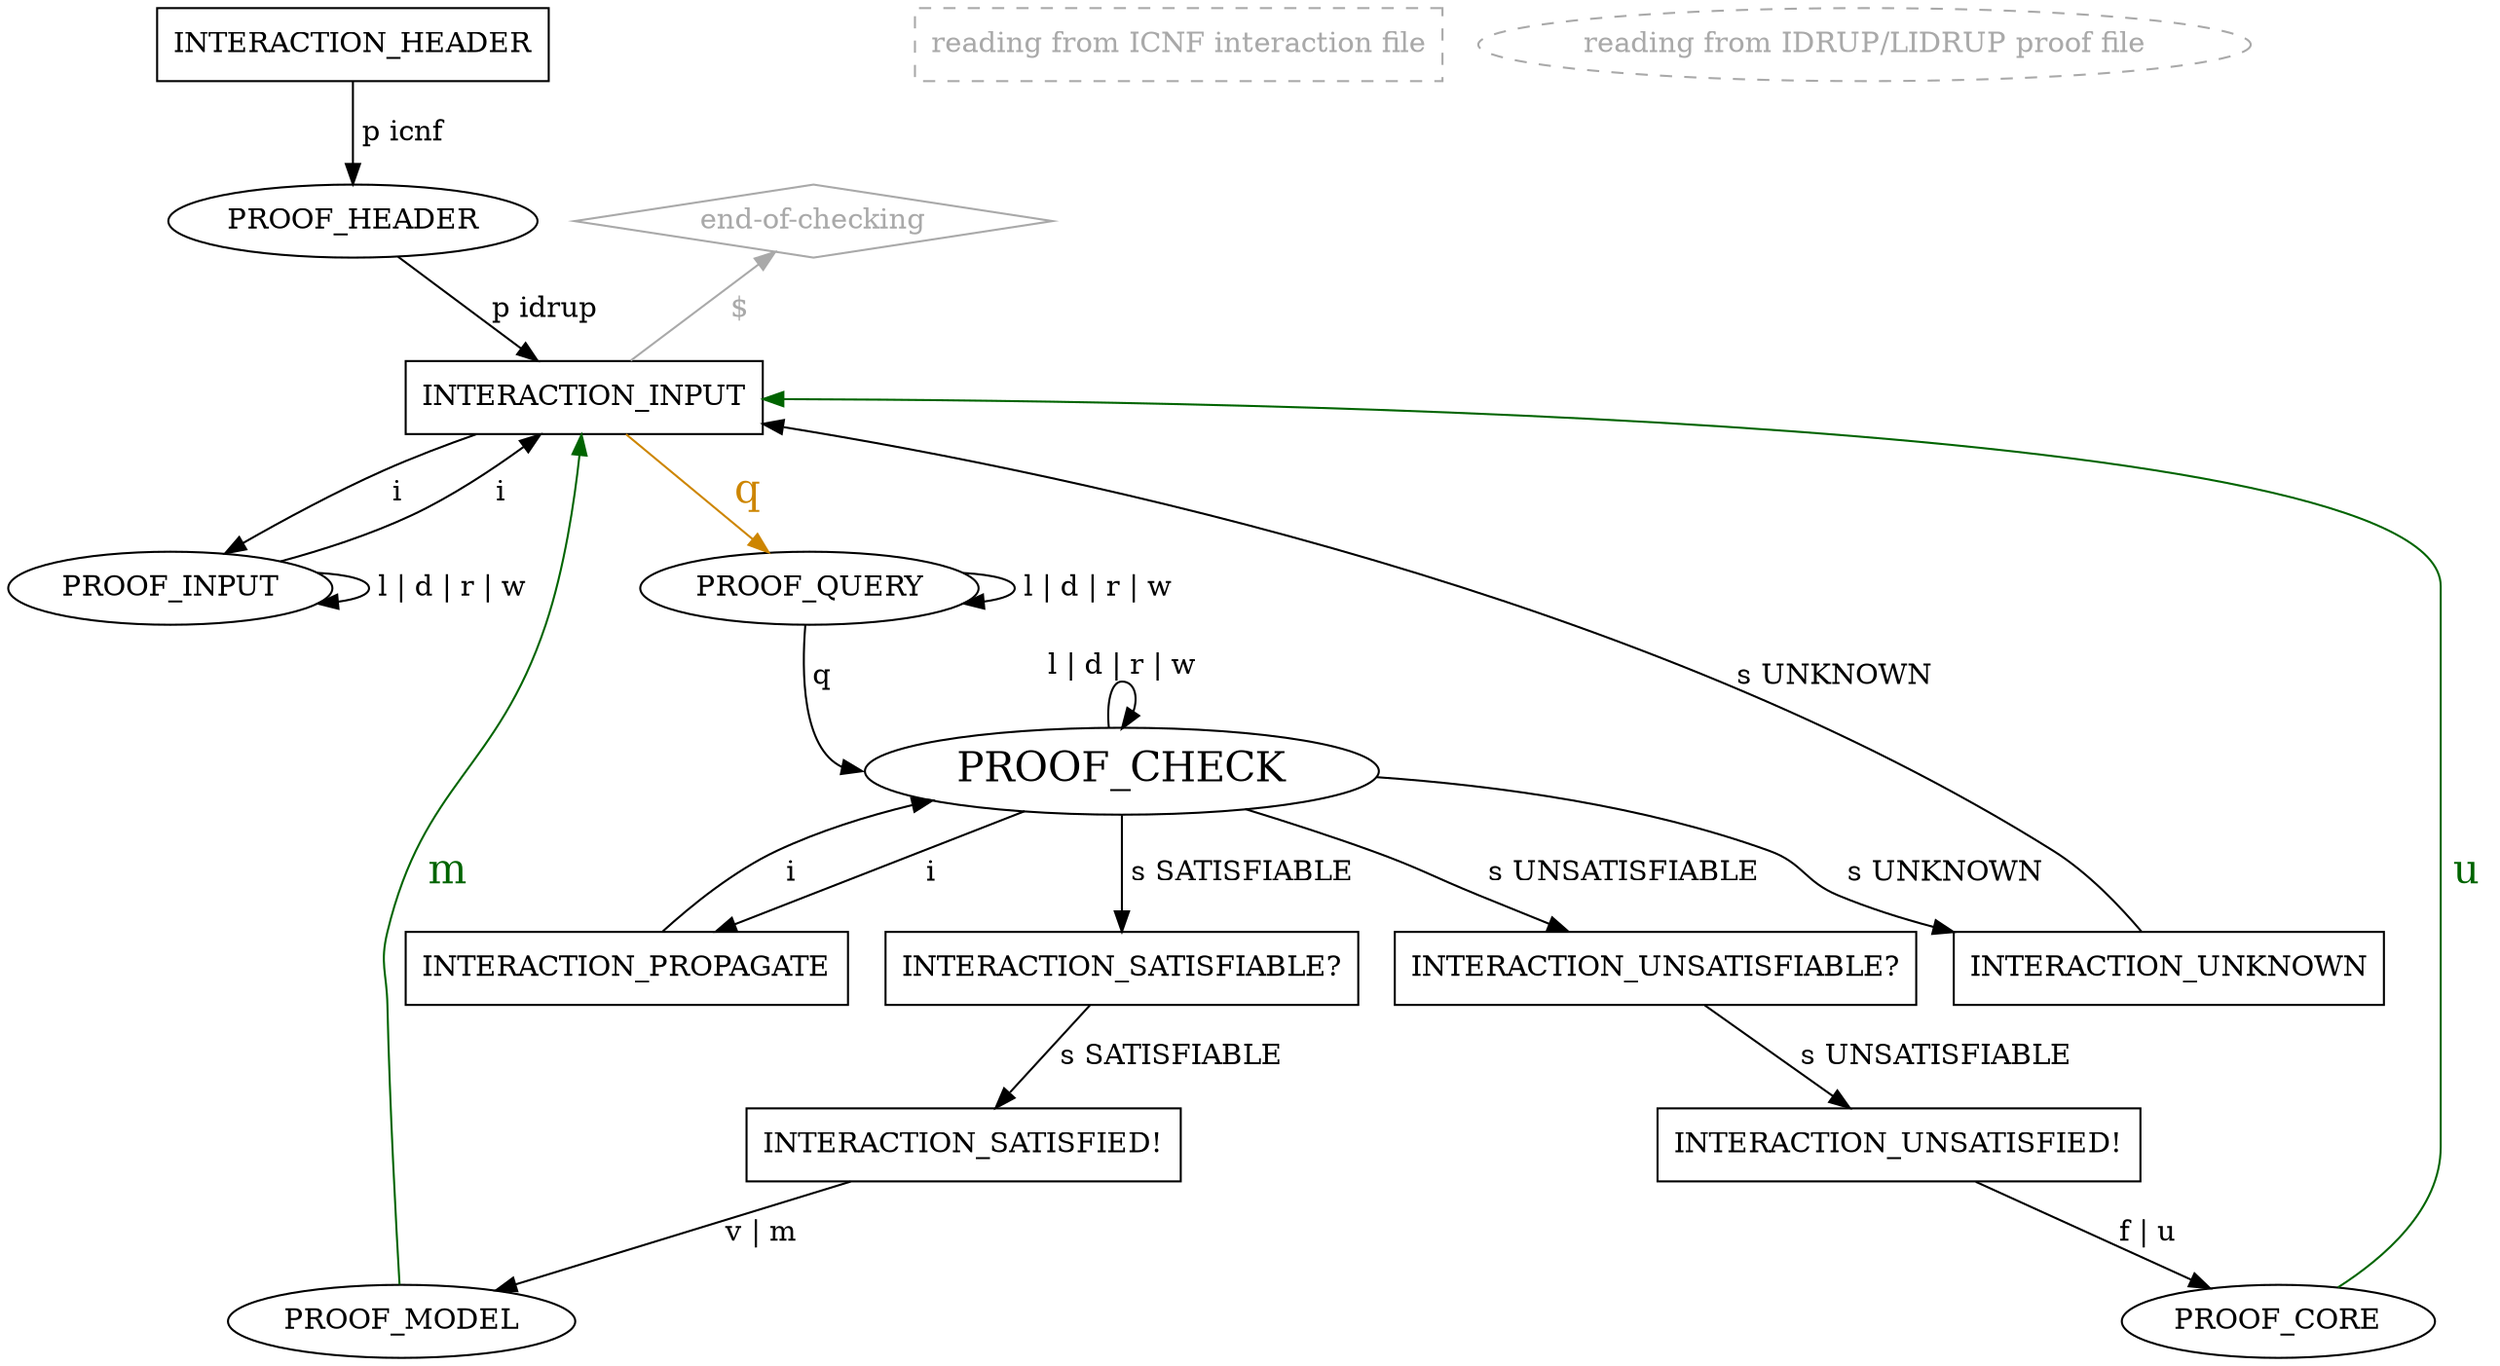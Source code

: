 digraph "idrup-check" {

  INTERACTION_HEADER [shape=box];
  INTERACTION_HEADER -> PROOF_HEADER [label=" p icnf",weight=2];

  empty_legend1 [label="                     ",style=invis]
  icnf_legend
  [shape=box,color=darkgray,fontcolor=darkgray,style=dashed,label="reading from ICNF interaction file"]
  idrup_legend
  [style=dashed,color=darkgray,fontcolor=darkgray,label="reading from IDRUP/LIDRUP proof file"]

  "end-of-checking" [shape=diamond,color=darkgray,fontcolor=darkgray];
   "end-of-checking" -> INTERACTION_INPUT [label="  $    ",dir=back,fontcolor=darkgray,color=darkgray];

  PROOF_HEADER -> INTERACTION_INPUT [label=" p idrup"]

  INTERACTION_INPUT [shape=box];
  INTERACTION_INPUT -> PROOF_INPUT [label=" i ",weight=2];
  INTERACTION_INPUT -> PROOF_QUERY [label=" q ",weight=2,color=orange3,fontsize=20,fontcolor=orange3];

  PROOF_INPUT -> INTERACTION_INPUT [label=" i ",weight=3];
  PROOF_INPUT -> PROOF_INPUT [label=" l | d | r | w"];

  PROOF_QUERY -> PROOF_CHECK:w [label=" q "];
  PROOF_QUERY -> PROOF_QUERY [label=" l | d | r | w"];

  PROOF_CHECK [fontsize=20];
  PROOF_CHECK:n -> PROOF_CHECK:_ [label=" l | d | r | w ",dir=back];
  PROOF_CHECK -> INTERACTION_PROPAGATE [label=" i "];
  PROOF_CHECK -> INTERACTION_SATISFIABLE [label=" s SATISFIABLE "];
  PROOF_CHECK -> INTERACTION_UNSATISFIABLE [label=" s UNSATISFIABLE "];
  PROOF_CHECK -> INTERACTION_UNKNOWN [label=" s UNKNOWN ",weight=2];

  INTERACTION_PROPAGATE [shape="box"];
  INTERACTION_PROPAGATE -> PROOF_CHECK [label=" i "];

  INTERACTION_UNSATISFIABLE [shape="box",label="INTERACTION_UNSATISFIABLE?"];
  INTERACTION_UNSATISFIABLE -> INTERACTION_UNSATISFIED [label=" s UNSATISFIABLE "];

  INTERACTION_SATISFIABLE [shape="box",label="INTERACTION_SATISFIABLE?"];
  INTERACTION_SATISFIABLE -> INTERACTION_SATISFIED [label=" s SATISFIABLE "];

  INTERACTION_SATISFIED [shape=box,label="INTERACTION_SATISFIED!"];
  INTERACTION_SATISFIED -> PROOF_MODEL [label=" v | m "];

  INTERACTION_UNSATISFIED [shape=box,label="INTERACTION_UNSATISFIED!"];
  INTERACTION_UNSATISFIED -> PROOF_CORE [label=" f | u "];

  INTERACTION_UNKNOWN [shape=box];
  INTERACTION_UNKNOWN -> INTERACTION_INPUT [label="s UNKNOWN",weight=2];

  PROOF_MODEL -> INTERACTION_INPUT [label=" m ",color=darkgreen,fontsize=20,fontcolor=darkgreen];
  PROOF_CORE -> INTERACTION_INPUT [label=" u ",color=darkgreen,fontsize=20,fontcolor=darkgreen];
}
